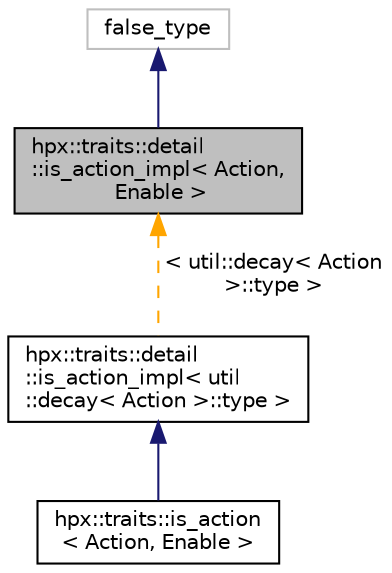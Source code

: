 digraph "hpx::traits::detail::is_action_impl&lt; Action, Enable &gt;"
{
  edge [fontname="Helvetica",fontsize="10",labelfontname="Helvetica",labelfontsize="10"];
  node [fontname="Helvetica",fontsize="10",shape=record];
  Node0 [label="hpx::traits::detail\l::is_action_impl\< Action,\l Enable \>",height=0.2,width=0.4,color="black", fillcolor="grey75", style="filled", fontcolor="black"];
  Node1 -> Node0 [dir="back",color="midnightblue",fontsize="10",style="solid",fontname="Helvetica"];
  Node1 [label="false_type",height=0.2,width=0.4,color="grey75", fillcolor="white", style="filled"];
  Node0 -> Node2 [dir="back",color="orange",fontsize="10",style="dashed",label=" \< util::decay\< Action\l \>::type \>" ,fontname="Helvetica"];
  Node2 [label="hpx::traits::detail\l::is_action_impl\< util\l::decay\< Action \>::type \>",height=0.2,width=0.4,color="black", fillcolor="white", style="filled",URL="$d0/d80/structhpx_1_1traits_1_1detail_1_1is__action__impl.html"];
  Node2 -> Node3 [dir="back",color="midnightblue",fontsize="10",style="solid",fontname="Helvetica"];
  Node3 [label="hpx::traits::is_action\l\< Action, Enable \>",height=0.2,width=0.4,color="black", fillcolor="white", style="filled",URL="$d6/df7/structhpx_1_1traits_1_1is__action.html"];
}
